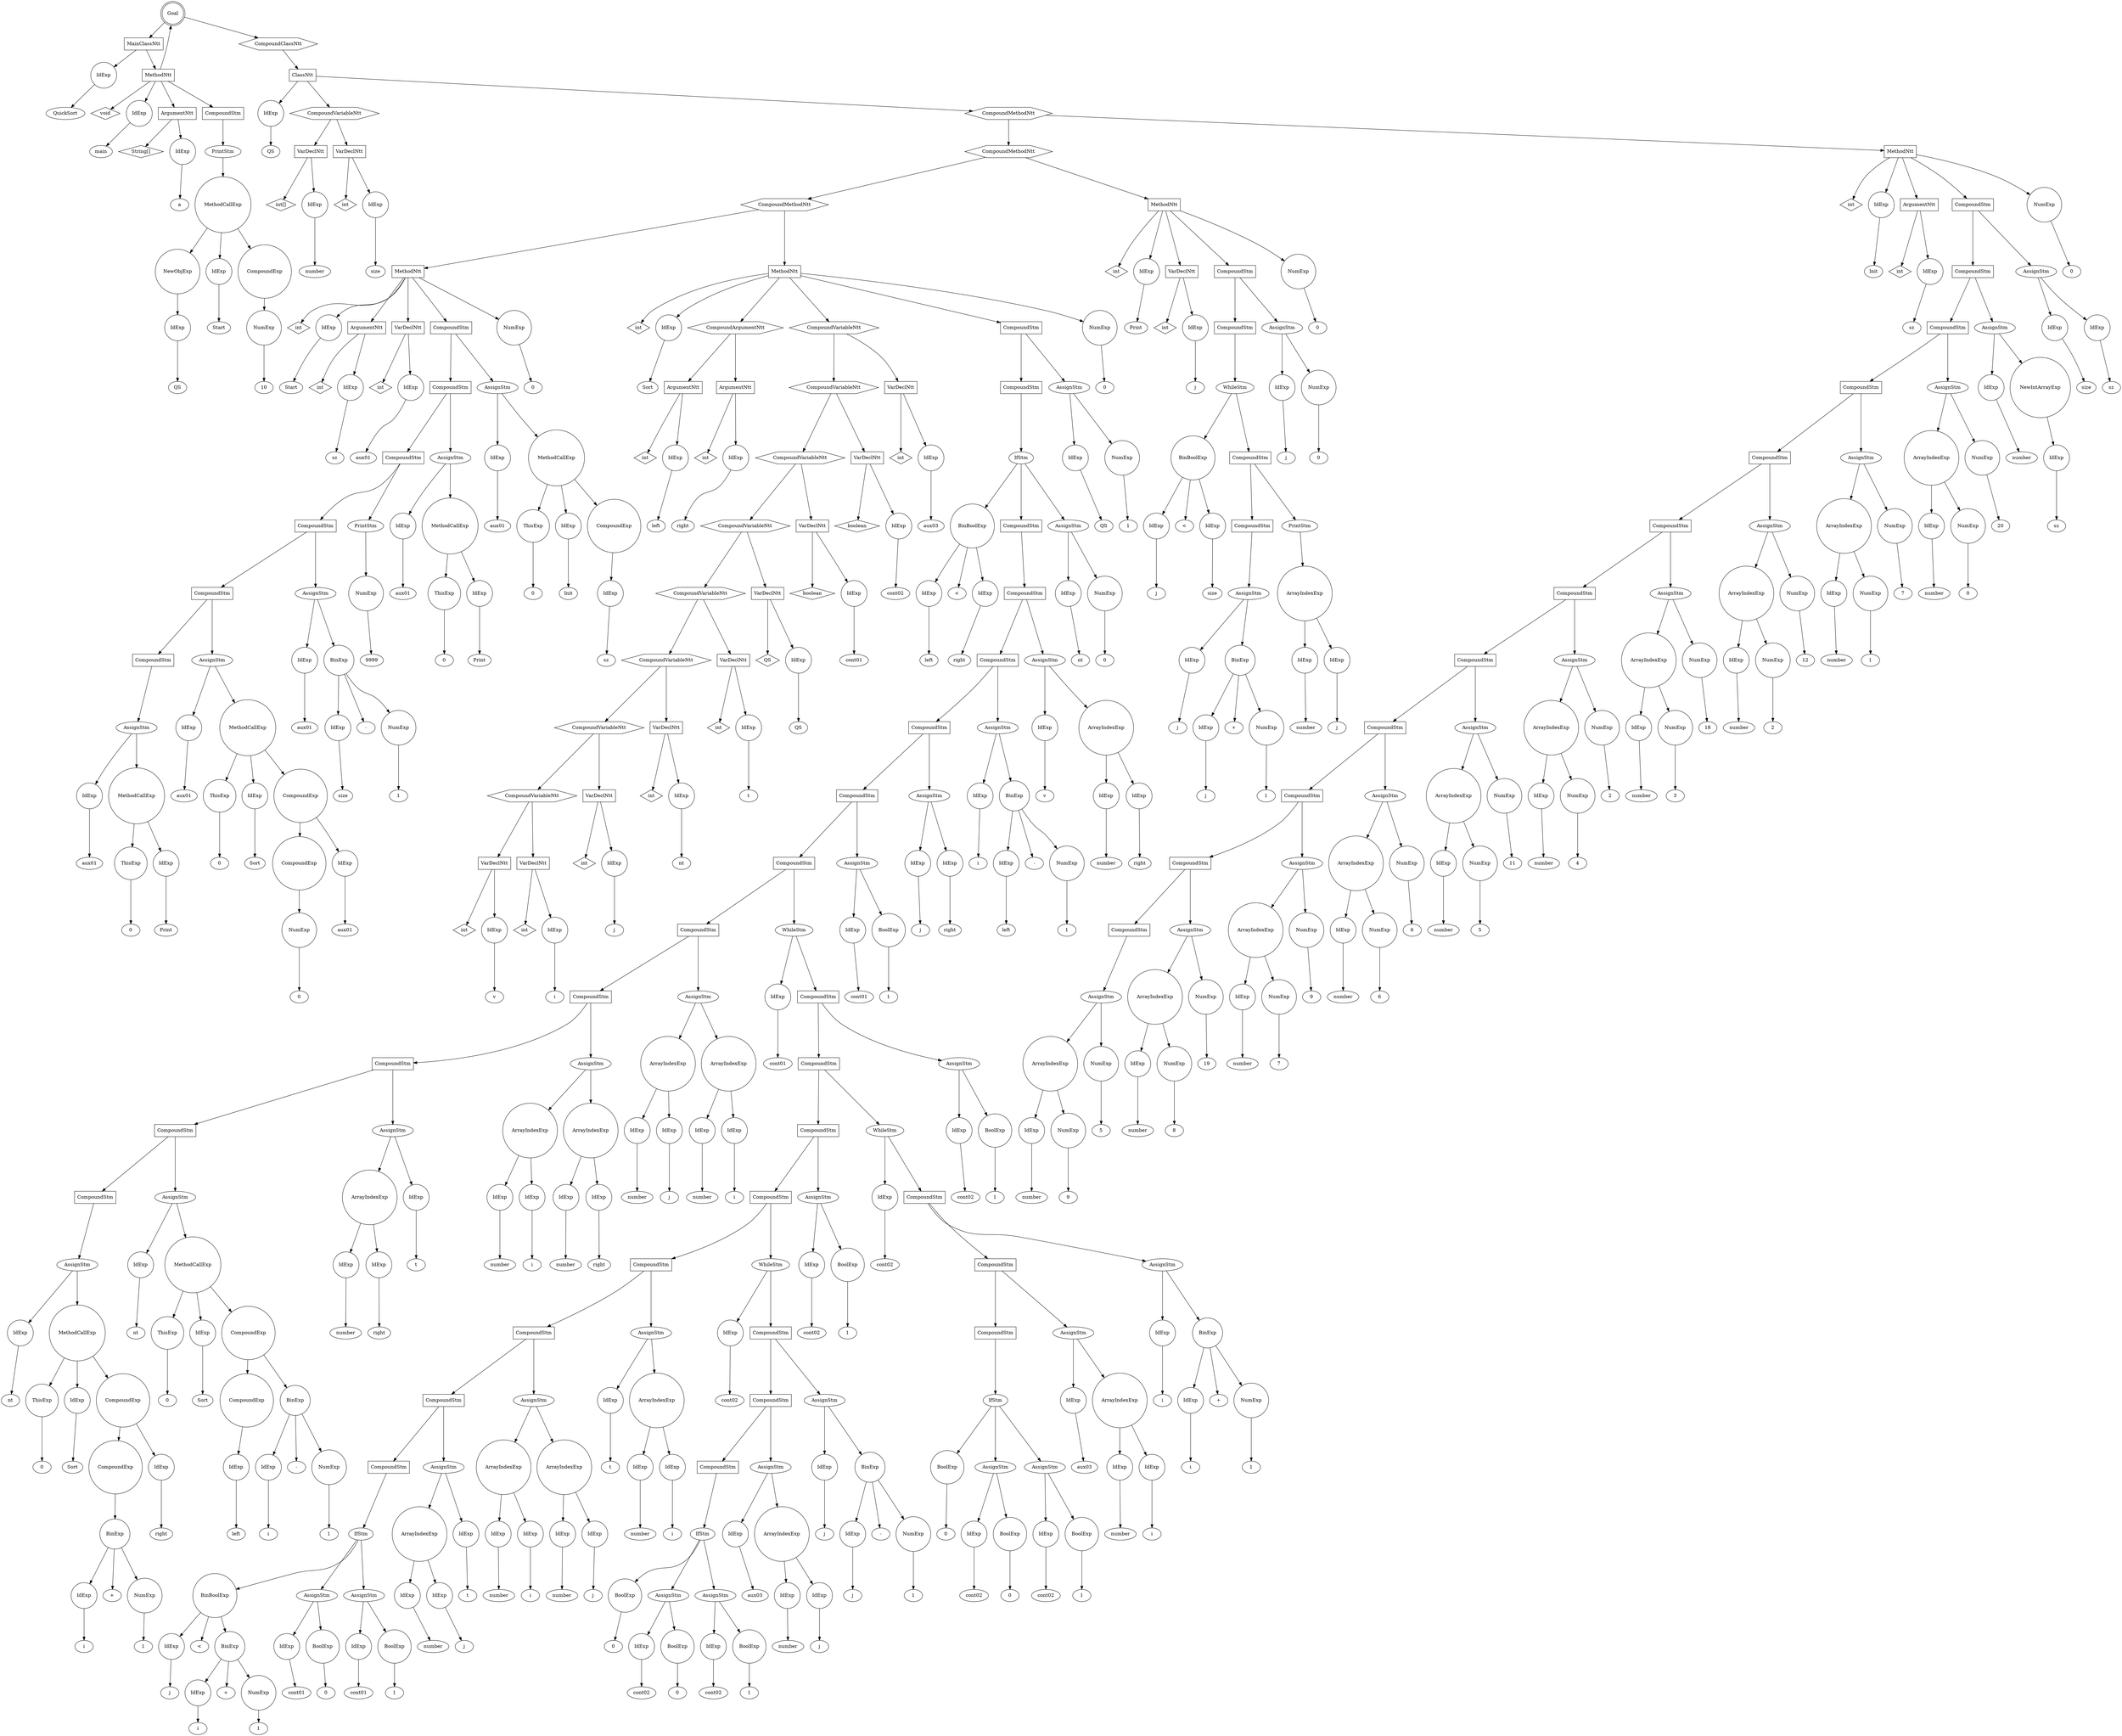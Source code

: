 digraph my_graph {
-1261416800;
-1261416800[label = "Goal", shape = "doublecircle"];
-1261416800->-1261434512;
-1261434512[label = "MainClassNtt", shape = "box"];
-1261434512->-1261434080
-1261434080[label = "IdExp", shape = "circle"];
-1261434080->-1261434064;
-1261434064[label = "QuickSort"];
-1261434512->-1250949296;
-1250949296[label = "MethodNtt", shape = "box"];
-1250949296->-1261434560;
-1261434560[label = "void", shape = "diamond" ];
-1250949296->-1261434608
-1261434608[label = "IdExp", shape = "circle"];
-1261434608->-1261434592;
-1261434592[label = "main"];
-1250949296->-1261434704;
-1261434704[label = "ArgumentNtt", shape = "box"];
-1261434704->-1261434656;
-1261434656[label = "String[]", shape = "diamond" ];
-1261434704->-1261434128
-1261434128[label = "IdExp", shape = "circle"];
-1261434128->-1261434112;
-1261434112[label = "a"];
-1250949296->-1261434464;
-1261434464[label = "CompoundStm", shape = "polygon"];
-1261434464->-1259338736;
-1259338736[label = "PrintStm", shape = "ellipse"];
-1259338736->-1261434416
-1261434416[label = "MethodCallExp", shape = "circle"];
-1261434416->-1261434224
-1261434224[label = "NewObjExp", shape = "circle"];
-1261434224->-1261434176
-1261434176[label = "IdExp", shape = "circle"];
-1261434176->-1261434160;
-1261434160[label = "QS"];
-1261434416->-1261434272
-1261434272[label = "IdExp", shape = "circle"];
-1261434272->-1261434256;
-1261434256[label = "Start"];
-1261434416->-1261434368;
-1261434368[label = "CompoundExp", shape = "circle"];
-1261434368->-1261434320
-1261434320[label = "NumExp", shape = "circle"];
-1261434320->-1261434304;
-1261434304[label = "10"];
-1250949296->-1261416800->-1261416752;
-1261416752[label = "CompoundClassNtt", shape = "hexagon"];
-1261416752->-1261416704;
-1261416704[label = "ClassNtt", shape = "box"];
-1261416704->-1261434896
-1261434896[label = "IdExp", shape = "circle"];
-1261434896->-1261434880;
-1261434880[label = "QS"];
-1261416704->-1261435280;
-1261435280[label = "CompoundVariableNtt", shape = "hexagon"];
-1261435280->-1261435040;
-1261435040[label = "VarDeclNtt", shape = "box"];
-1261435040->-1261434944;
-1261434944[label = "int[]", shape = "diamond" ];
-1261435040->-1261434992
-1261434992[label = "IdExp", shape = "circle"];
-1261434992->-1261434976;
-1261434976[label = "number"];
-1261435280->-1261435232;
-1261435232[label = "VarDeclNtt", shape = "box"];
-1261435232->-1261435136;
-1261435136[label = "int", shape = "diamond" ];
-1261435232->-1261435184
-1261435184[label = "IdExp", shape = "circle"];
-1261435184->-1261435168;
-1261435168[label = "size"];
-1261416704->-1261416656;
-1261416656[label = "CompoundMethodNtt", shape = "hexagon"];
-1261416656->-1261419104;
-1261419104[label = "CompoundMethodNtt", shape = "hexagon"];
-1261419104->-1261423952;
-1261423952[label = "CompoundMethodNtt", shape = "hexagon"];
-1261423952->-1250949808;
-1250949808[label = "MethodNtt", shape = "box"];
-1250949808->-1261435328;
-1261435328[label = "int", shape = "diamond" ];
-1250949808->-1261435376
-1261435376[label = "IdExp", shape = "circle"];
-1261435376->-1261435360;
-1261435360[label = "Start"];
-1250949808->-1261435520;
-1261435520[label = "ArgumentNtt", shape = "box"];
-1261435520->-1261435424;
-1261435424[label = "int", shape = "diamond" ];
-1261435520->-1261435472
-1261435472[label = "IdExp", shape = "circle"];
-1261435472->-1261435456;
-1261435456[label = "sz"];
-1250949808->-1261435712;
-1261435712[label = "VarDeclNtt", shape = "box"];
-1261435712->-1261435616;
-1261435616[label = "int", shape = "diamond" ];
-1261435712->-1261435664
-1261435664[label = "IdExp", shape = "circle"];
-1261435664->-1261435648;
-1261435648[label = "aux01"];
-1250949808->-1261431440;
-1261431440[label = "CompoundStm", shape = "polygon"];
-1261431440->-1261431392;
-1261431392[label = "CompoundStm", shape = "polygon"];
-1261431392->-1261431344;
-1261431344[label = "CompoundStm", shape = "polygon"];
-1261431344->-1261431296;
-1261431296[label = "CompoundStm", shape = "polygon"];
-1261431296->-1261431248;
-1261431248[label = "CompoundStm", shape = "polygon"];
-1261431248->-1261431200;
-1261431200[label = "CompoundStm", shape = "polygon"];
-1261431200->-1261431152;
-1261431152[label = "AssignStm", shape = "ellipse"];
-1261431152->-1261430960
-1261430960[label = "IdExp", shape = "circle"];
-1261430960->-1261430944;
-1261430944[label = "aux01"];
-1261431152->-1261431104
-1261431104[label = "MethodCallExp", shape = "circle"];
-1261431104->-1261431008
-1261431008[label = "ThisExp", shape = "circle"];
-1261431008->-1261430992;
-1261430992[label = "0"];
-1261431104->-1261431056
-1261431056[label = "IdExp", shape = "circle"];
-1261431056->-1261431040;
-1261431040[label = "Print"];
-1261431248->-1261430912;
-1261430912[label = "AssignStm", shape = "ellipse"];
-1261430912->-1261436672
-1261436672[label = "IdExp", shape = "circle"];
-1261436672->-1261436656;
-1261436656[label = "aux01"];
-1261430912->-1261430864
-1261430864[label = "MethodCallExp", shape = "circle"];
-1261430864->-1261436720
-1261436720[label = "ThisExp", shape = "circle"];
-1261436720->-1261436704;
-1261436704[label = "0"];
-1261430864->-1261436768
-1261436768[label = "IdExp", shape = "circle"];
-1261436768->-1261436752;
-1261436752[label = "Sort"];
-1261430864->-1261430816;
-1261430816[label = "CompoundExp", shape = "circle"];
-1261430816->-1261436864;
-1261436864[label = "CompoundExp", shape = "circle"];
-1261436864->-1261436816
-1261436816[label = "NumExp", shape = "circle"];
-1261436816->-1261436800;
-1261436800[label = "0"];
-1261430816->-1261436912
-1261436912[label = "IdExp", shape = "circle"];
-1261436912->-1261436896;
-1261436896[label = "aux01"];
-1261431296->-1261436624;
-1261436624[label = "AssignStm", shape = "ellipse"];
-1261436624->-1261436432
-1261436432[label = "IdExp", shape = "circle"];
-1261436432->-1261436416;
-1261436416[label = "aux01"];
-1261436624->-1261436576;
-1261436576[label = "BinExp", shape = "circle"];
-1261436576->-1261436480
-1261436480[label = "IdExp", shape = "circle"];
-1261436480->-1261436464;
-1261436464[label = "size"];
-1261436576->-1261436552;
-1261436552[label = "-" ];
-1261436576->-1261436528
-1261436528[label = "NumExp", shape = "circle"];
-1261436528->-1261436512;
-1261436512[label = "1"];
-1261431344->-1259339600;
-1259339600[label = "PrintStm", shape = "ellipse"];
-1259339600->-1261436384
-1261436384[label = "NumExp", shape = "circle"];
-1261436384->-1261436368;
-1261436368[label = "9999"];
-1261431392->-1261436336;
-1261436336[label = "AssignStm", shape = "ellipse"];
-1261436336->-1261436144
-1261436144[label = "IdExp", shape = "circle"];
-1261436144->-1261436128;
-1261436128[label = "aux01"];
-1261436336->-1261436288
-1261436288[label = "MethodCallExp", shape = "circle"];
-1261436288->-1261436192
-1261436192[label = "ThisExp", shape = "circle"];
-1261436192->-1261436176;
-1261436176[label = "0"];
-1261436288->-1261436240
-1261436240[label = "IdExp", shape = "circle"];
-1261436240->-1261436224;
-1261436224[label = "Print"];
-1261431440->-1261436096;
-1261436096[label = "AssignStm", shape = "ellipse"];
-1261436096->-1261435808
-1261435808[label = "IdExp", shape = "circle"];
-1261435808->-1261435792;
-1261435792[label = "aux01"];
-1261436096->-1261436048
-1261436048[label = "MethodCallExp", shape = "circle"];
-1261436048->-1261435856
-1261435856[label = "ThisExp", shape = "circle"];
-1261435856->-1261435840;
-1261435840[label = "0"];
-1261436048->-1261435904
-1261435904[label = "IdExp", shape = "circle"];
-1261435904->-1261435888;
-1261435888[label = "Init"];
-1261436048->-1261436000;
-1261436000[label = "CompoundExp", shape = "circle"];
-1261436000->-1261435952
-1261435952[label = "IdExp", shape = "circle"];
-1261435952->-1261435936;
-1261435936[label = "sz"];
-1250949808->-1261431488
-1261431488[label = "NumExp", shape = "circle"];
-1261431488->-1261431472;
-1261431472[label = "0"];
-1261423952->-1250950512;
-1250950512[label = "MethodNtt", shape = "box"];
-1250950512->-1261431584;
-1261431584[label = "int", shape = "diamond" ];
-1250950512->-1261431632
-1261431632[label = "IdExp", shape = "circle"];
-1261431632->-1261431616;
-1261431616[label = "Sort"];
-1250950512->-1261432016;
-1261432016[label = "CompoundArgumentNtt", shape = "hexagon"];
-1261432016->-1261431776;
-1261431776[label = "ArgumentNtt", shape = "box"];
-1261431776->-1261431680;
-1261431680[label = "int", shape = "diamond" ];
-1261431776->-1261431728
-1261431728[label = "IdExp", shape = "circle"];
-1261431728->-1261431712;
-1261431712[label = "left"];
-1261432016->-1261431968;
-1261431968[label = "ArgumentNtt", shape = "box"];
-1261431968->-1261431872;
-1261431872[label = "int", shape = "diamond" ];
-1261431968->-1261431920
-1261431920[label = "IdExp", shape = "circle"];
-1261431920->-1261431904;
-1261431904[label = "right"];
-1250950512->-1261433792;
-1261433792[label = "CompoundVariableNtt", shape = "hexagon"];
-1261433792->-1261433600;
-1261433600[label = "CompoundVariableNtt", shape = "hexagon"];
-1261433600->-1261433408;
-1261433408[label = "CompoundVariableNtt", shape = "hexagon"];
-1261433408->-1261433216;
-1261433216[label = "CompoundVariableNtt", shape = "hexagon"];
-1261433216->-1261432976;
-1261432976[label = "CompoundVariableNtt", shape = "hexagon"];
-1261432976->-1261432784;
-1261432784[label = "CompoundVariableNtt", shape = "hexagon"];
-1261432784->-1261432592;
-1261432592[label = "CompoundVariableNtt", shape = "hexagon"];
-1261432592->-1261432400;
-1261432400[label = "CompoundVariableNtt", shape = "hexagon"];
-1261432400->-1261432160;
-1261432160[label = "VarDeclNtt", shape = "box"];
-1261432160->-1261432064;
-1261432064[label = "int", shape = "diamond" ];
-1261432160->-1261432112
-1261432112[label = "IdExp", shape = "circle"];
-1261432112->-1261432096;
-1261432096[label = "v"];
-1261432400->-1261432352;
-1261432352[label = "VarDeclNtt", shape = "box"];
-1261432352->-1261432256;
-1261432256[label = "int", shape = "diamond" ];
-1261432352->-1261432304
-1261432304[label = "IdExp", shape = "circle"];
-1261432304->-1261432288;
-1261432288[label = "i"];
-1261432592->-1261432544;
-1261432544[label = "VarDeclNtt", shape = "box"];
-1261432544->-1261432448;
-1261432448[label = "int", shape = "diamond" ];
-1261432544->-1261432496
-1261432496[label = "IdExp", shape = "circle"];
-1261432496->-1261432480;
-1261432480[label = "j"];
-1261432784->-1261432736;
-1261432736[label = "VarDeclNtt", shape = "box"];
-1261432736->-1261432640;
-1261432640[label = "int", shape = "diamond" ];
-1261432736->-1261432688
-1261432688[label = "IdExp", shape = "circle"];
-1261432688->-1261432672;
-1261432672[label = "nt"];
-1261432976->-1261432928;
-1261432928[label = "VarDeclNtt", shape = "box"];
-1261432928->-1261432832;
-1261432832[label = "int", shape = "diamond" ];
-1261432928->-1261432880
-1261432880[label = "IdExp", shape = "circle"];
-1261432880->-1261432864;
-1261432864[label = "t"];
-1261433216->-1261433168;
-1261433168[label = "VarDeclNtt", shape = "box"];
-1261433168->-1261433072;
-1261433072[label = "QS", shape = "diamond" ];
-1261433168->-1261433120
-1261433120[label = "IdExp", shape = "circle"];
-1261433120->-1261433104;
-1261433104[label = "QS"];
-1261433408->-1261433360;
-1261433360[label = "VarDeclNtt", shape = "box"];
-1261433360->-1261433264;
-1261433264[label = "boolean", shape = "diamond" ];
-1261433360->-1261433312
-1261433312[label = "IdExp", shape = "circle"];
-1261433312->-1261433296;
-1261433296[label = "cont01"];
-1261433600->-1261433552;
-1261433552[label = "VarDeclNtt", shape = "box"];
-1261433552->-1261433456;
-1261433456[label = "boolean", shape = "diamond" ];
-1261433552->-1261433504
-1261433504[label = "IdExp", shape = "circle"];
-1261433504->-1261433488;
-1261433488[label = "cont02"];
-1261433792->-1261433744;
-1261433744[label = "VarDeclNtt", shape = "box"];
-1261433744->-1261433648;
-1261433648[label = "int", shape = "diamond" ];
-1261433744->-1261433696
-1261433696[label = "IdExp", shape = "circle"];
-1261433696->-1261433680;
-1261433680[label = "aux03"];
-1250950512->-1261423856;
-1261423856[label = "CompoundStm", shape = "polygon"];
-1261423856->-1261423808;
-1261423808[label = "CompoundStm", shape = "polygon"];
-1261423808->-1261423760;
-1261423760[label = "IfStm", shape = "ellipse"];
-1261423760->-1261427936;
-1261427936[label = "BinBoolExp", shape = "circle"];
-1261427936->-1261427840
-1261427840[label = "IdExp", shape = "circle"];
-1261427840->-1261427824;
-1261427824[label = "left"];
-1261427936->-1261427912;
-1261427912[label = "<" ];
-1261427936->-1261427888
-1261427888[label = "IdExp", shape = "circle"];
-1261427888->-1261427872;
-1261427872[label = "right"];
-1261423760->-1261423568;
-1261423568[label = "CompoundStm", shape = "polygon"];
-1261423568->-1261423520;
-1261423520[label = "CompoundStm", shape = "polygon"];
-1261423520->-1261423472;
-1261423472[label = "CompoundStm", shape = "polygon"];
-1261423472->-1261423424;
-1261423424[label = "CompoundStm", shape = "polygon"];
-1261423424->-1261423376;
-1261423376[label = "CompoundStm", shape = "polygon"];
-1261423376->-1261423328;
-1261423328[label = "CompoundStm", shape = "polygon"];
-1261423328->-1261423280;
-1261423280[label = "CompoundStm", shape = "polygon"];
-1261423280->-1261423232;
-1261423232[label = "CompoundStm", shape = "polygon"];
-1261423232->-1261423184;
-1261423184[label = "CompoundStm", shape = "polygon"];
-1261423184->-1261423136;
-1261423136[label = "CompoundStm", shape = "polygon"];
-1261423136->-1261423088;
-1261423088[label = "CompoundStm", shape = "polygon"];
-1261423088->-1261423040;
-1261423040[label = "AssignStm", shape = "ellipse"];
-1261423040->-1261422560
-1261422560[label = "IdExp", shape = "circle"];
-1261422560->-1261422544;
-1261422544[label = "nt"];
-1261423040->-1261422992
-1261422992[label = "MethodCallExp", shape = "circle"];
-1261422992->-1261422608
-1261422608[label = "ThisExp", shape = "circle"];
-1261422608->-1261422592;
-1261422592[label = "0"];
-1261422992->-1261422656
-1261422656[label = "IdExp", shape = "circle"];
-1261422656->-1261422640;
-1261422640[label = "Sort"];
-1261422992->-1261422944;
-1261422944[label = "CompoundExp", shape = "circle"];
-1261422944->-1261422848;
-1261422848[label = "CompoundExp", shape = "circle"];
-1261422848->-1261422800;
-1261422800[label = "BinExp", shape = "circle"];
-1261422800->-1261422704
-1261422704[label = "IdExp", shape = "circle"];
-1261422704->-1261422688;
-1261422688[label = "i"];
-1261422800->-1261422776;
-1261422776[label = "+" ];
-1261422800->-1261422752
-1261422752[label = "NumExp", shape = "circle"];
-1261422752->-1261422736;
-1261422736[label = "1"];
-1261422944->-1261422896
-1261422896[label = "IdExp", shape = "circle"];
-1261422896->-1261422880;
-1261422880[label = "right"];
-1261423136->-1261422512;
-1261422512[label = "AssignStm", shape = "ellipse"];
-1261422512->-1261422032
-1261422032[label = "IdExp", shape = "circle"];
-1261422032->-1261422016;
-1261422016[label = "nt"];
-1261422512->-1261422464
-1261422464[label = "MethodCallExp", shape = "circle"];
-1261422464->-1261422080
-1261422080[label = "ThisExp", shape = "circle"];
-1261422080->-1261422064;
-1261422064[label = "0"];
-1261422464->-1261422128
-1261422128[label = "IdExp", shape = "circle"];
-1261422128->-1261422112;
-1261422112[label = "Sort"];
-1261422464->-1261422416;
-1261422416[label = "CompoundExp", shape = "circle"];
-1261422416->-1261422224;
-1261422224[label = "CompoundExp", shape = "circle"];
-1261422224->-1261422176
-1261422176[label = "IdExp", shape = "circle"];
-1261422176->-1261422160;
-1261422160[label = "left"];
-1261422416->-1261422368;
-1261422368[label = "BinExp", shape = "circle"];
-1261422368->-1261422272
-1261422272[label = "IdExp", shape = "circle"];
-1261422272->-1261422256;
-1261422256[label = "i"];
-1261422368->-1261422344;
-1261422344[label = "-" ];
-1261422368->-1261422320
-1261422320[label = "NumExp", shape = "circle"];
-1261422320->-1261422304;
-1261422304[label = "1"];
-1261423184->-1261421984;
-1261421984[label = "AssignStm", shape = "ellipse"];
-1261421984->-1261421888
-1261421888[label = "ArrayIndexExp", shape = "circle"];
-1261421888->-1261421792
-1261421792[label = "IdExp", shape = "circle"];
-1261421792->-1261421776;
-1261421776[label = "number"];
-1261421888->-1261421840
-1261421840[label = "IdExp", shape = "circle"];
-1261421840->-1261421824;
-1261421824[label = "right"];
-1261421984->-1261421936
-1261421936[label = "IdExp", shape = "circle"];
-1261421936->-1261421920;
-1261421920[label = "t"];
-1261423232->-1261421744;
-1261421744[label = "AssignStm", shape = "ellipse"];
-1261421744->-1261427696
-1261427696[label = "ArrayIndexExp", shape = "circle"];
-1261427696->-1261427600
-1261427600[label = "IdExp", shape = "circle"];
-1261427600->-1261427584;
-1261427584[label = "number"];
-1261427696->-1261427648
-1261427648[label = "IdExp", shape = "circle"];
-1261427648->-1261427632;
-1261427632[label = "i"];
-1261421744->-1261421696
-1261421696[label = "ArrayIndexExp", shape = "circle"];
-1261421696->-1261421600
-1261421600[label = "IdExp", shape = "circle"];
-1261421600->-1261421584;
-1261421584[label = "number"];
-1261421696->-1261421648
-1261421648[label = "IdExp", shape = "circle"];
-1261421648->-1261421632;
-1261421632[label = "right"];
-1261423280->-1261427552;
-1261427552[label = "AssignStm", shape = "ellipse"];
-1261427552->-1261427360
-1261427360[label = "ArrayIndexExp", shape = "circle"];
-1261427360->-1261427264
-1261427264[label = "IdExp", shape = "circle"];
-1261427264->-1261427248;
-1261427248[label = "number"];
-1261427360->-1261427312
-1261427312[label = "IdExp", shape = "circle"];
-1261427312->-1261427296;
-1261427296[label = "j"];
-1261427552->-1261427504
-1261427504[label = "ArrayIndexExp", shape = "circle"];
-1261427504->-1261427408
-1261427408[label = "IdExp", shape = "circle"];
-1261427408->-1261427392;
-1261427392[label = "number"];
-1261427504->-1261427456
-1261427456[label = "IdExp", shape = "circle"];
-1261427456->-1261427440;
-1261427440[label = "i"];
-1261423328->-1261427216;
-1261427216[label = "WhileStm", shape = "ellipse"];
-1261427216->-1261428752
-1261428752[label = "IdExp", shape = "circle"];
-1261428752->-1261428736;
-1261428736[label = "cont01"];
-1261427216->-1261427168;
-1261427168[label = "CompoundStm", shape = "polygon"];
-1261427168->-1261427120;
-1261427120[label = "CompoundStm", shape = "polygon"];
-1261427120->-1261427072;
-1261427072[label = "CompoundStm", shape = "polygon"];
-1261427072->-1261427024;
-1261427024[label = "CompoundStm", shape = "polygon"];
-1261427024->-1261426976;
-1261426976[label = "CompoundStm", shape = "polygon"];
-1261426976->-1261426928;
-1261426928[label = "CompoundStm", shape = "polygon"];
-1261426928->-1261426880;
-1261426880[label = "CompoundStm", shape = "polygon"];
-1261426880->-1261426832;
-1261426832[label = "CompoundStm", shape = "polygon"];
-1261426832->-1261426784;
-1261426784[label = "IfStm", shape = "ellipse"];
-1261426784->-1261426448;
-1261426448[label = "BinBoolExp", shape = "circle"];
-1261426448->-1261426256
-1261426256[label = "IdExp", shape = "circle"];
-1261426256->-1261426240;
-1261426240[label = "j"];
-1261426448->-1261426424;
-1261426424[label = "<" ];
-1261426448->-1261426400;
-1261426400[label = "BinExp", shape = "circle"];
-1261426400->-1261426304
-1261426304[label = "IdExp", shape = "circle"];
-1261426304->-1261426288;
-1261426288[label = "i"];
-1261426400->-1261426376;
-1261426376[label = "+" ];
-1261426400->-1261426352
-1261426352[label = "NumExp", shape = "circle"];
-1261426352->-1261426336;
-1261426336[label = "1"];
-1261426784->-1261426592;
-1261426592[label = "AssignStm", shape = "ellipse"];
-1261426592->-1261426496
-1261426496[label = "IdExp", shape = "circle"];
-1261426496->-1261426480;
-1261426480[label = "cont01"];
-1261426592->-1261426544
-1261426544[label = "BoolExp", shape = "circle"];
-1261426544->-1261426528;
-1261426528[label = "0"];
-1261426784->-1261426736;
-1261426736[label = "AssignStm", shape = "ellipse"];
-1261426736->-1261426640
-1261426640[label = "IdExp", shape = "circle"];
-1261426640->-1261426624;
-1261426624[label = "cont01"];
-1261426736->-1261426688
-1261426688[label = "BoolExp", shape = "circle"];
-1261426688->-1261426672;
-1261426672[label = "1"];
-1261426880->-1261426208;
-1261426208[label = "AssignStm", shape = "ellipse"];
-1261426208->-1261426112
-1261426112[label = "ArrayIndexExp", shape = "circle"];
-1261426112->-1261426016
-1261426016[label = "IdExp", shape = "circle"];
-1261426016->-1261426000;
-1261426000[label = "number"];
-1261426112->-1261426064
-1261426064[label = "IdExp", shape = "circle"];
-1261426064->-1261426048;
-1261426048[label = "j"];
-1261426208->-1261426160
-1261426160[label = "IdExp", shape = "circle"];
-1261426160->-1261426144;
-1261426144[label = "t"];
-1261426928->-1261425968;
-1261425968[label = "AssignStm", shape = "ellipse"];
-1261425968->-1261425776
-1261425776[label = "ArrayIndexExp", shape = "circle"];
-1261425776->-1261425680
-1261425680[label = "IdExp", shape = "circle"];
-1261425680->-1261425664;
-1261425664[label = "number"];
-1261425776->-1261425728
-1261425728[label = "IdExp", shape = "circle"];
-1261425728->-1261425712;
-1261425712[label = "i"];
-1261425968->-1261425920
-1261425920[label = "ArrayIndexExp", shape = "circle"];
-1261425920->-1261425824
-1261425824[label = "IdExp", shape = "circle"];
-1261425824->-1261425808;
-1261425808[label = "number"];
-1261425920->-1261425872
-1261425872[label = "IdExp", shape = "circle"];
-1261425872->-1261425856;
-1261425856[label = "j"];
-1261426976->-1261425632;
-1261425632[label = "AssignStm", shape = "ellipse"];
-1261425632->-1261425440
-1261425440[label = "IdExp", shape = "circle"];
-1261425440->-1261425424;
-1261425424[label = "t"];
-1261425632->-1261425584
-1261425584[label = "ArrayIndexExp", shape = "circle"];
-1261425584->-1261425488
-1261425488[label = "IdExp", shape = "circle"];
-1261425488->-1261425472;
-1261425472[label = "number"];
-1261425584->-1261425536
-1261425536[label = "IdExp", shape = "circle"];
-1261425536->-1261425520;
-1261425520[label = "i"];
-1261427024->-1261425392;
-1261425392[label = "WhileStm", shape = "ellipse"];
-1261425392->-1261430336
-1261430336[label = "IdExp", shape = "circle"];
-1261430336->-1261430320;
-1261430320[label = "cont02"];
-1261425392->-1261425344;
-1261425344[label = "CompoundStm", shape = "polygon"];
-1261425344->-1261425296;
-1261425296[label = "CompoundStm", shape = "polygon"];
-1261425296->-1261425248;
-1261425248[label = "CompoundStm", shape = "polygon"];
-1261425248->-1261425200;
-1261425200[label = "IfStm", shape = "ellipse"];
-1261425200->-1261424864
-1261424864[label = "BoolExp", shape = "circle"];
-1261424864->-1261424848;
-1261424848[label = "0"];
-1261425200->-1261425008;
-1261425008[label = "AssignStm", shape = "ellipse"];
-1261425008->-1261424912
-1261424912[label = "IdExp", shape = "circle"];
-1261424912->-1261424896;
-1261424896[label = "cont02"];
-1261425008->-1261424960
-1261424960[label = "BoolExp", shape = "circle"];
-1261424960->-1261424944;
-1261424944[label = "0"];
-1261425200->-1261425152;
-1261425152[label = "AssignStm", shape = "ellipse"];
-1261425152->-1261425056
-1261425056[label = "IdExp", shape = "circle"];
-1261425056->-1261425040;
-1261425040[label = "cont02"];
-1261425152->-1261425104
-1261425104[label = "BoolExp", shape = "circle"];
-1261425104->-1261425088;
-1261425088[label = "1"];
-1261425296->-1261424672;
-1261424672[label = "AssignStm", shape = "ellipse"];
-1261424672->-1261430624
-1261430624[label = "IdExp", shape = "circle"];
-1261430624->-1261430608;
-1261430608[label = "aux03"];
-1261424672->-1261430768
-1261430768[label = "ArrayIndexExp", shape = "circle"];
-1261430768->-1261430672
-1261430672[label = "IdExp", shape = "circle"];
-1261430672->-1261430656;
-1261430656[label = "number"];
-1261430768->-1261430720
-1261430720[label = "IdExp", shape = "circle"];
-1261430720->-1261430704;
-1261430704[label = "j"];
-1261425344->-1261430576;
-1261430576[label = "AssignStm", shape = "ellipse"];
-1261430576->-1261430384
-1261430384[label = "IdExp", shape = "circle"];
-1261430384->-1261430368;
-1261430368[label = "j"];
-1261430576->-1261430528;
-1261430528[label = "BinExp", shape = "circle"];
-1261430528->-1261430432
-1261430432[label = "IdExp", shape = "circle"];
-1261430432->-1261430416;
-1261430416[label = "j"];
-1261430528->-1261430504;
-1261430504[label = "-" ];
-1261430528->-1261430480
-1261430480[label = "NumExp", shape = "circle"];
-1261430480->-1261430464;
-1261430464[label = "1"];
-1261427072->-1261430288;
-1261430288[label = "AssignStm", shape = "ellipse"];
-1261430288->-1261430192
-1261430192[label = "IdExp", shape = "circle"];
-1261430192->-1261430176;
-1261430176[label = "cont02"];
-1261430288->-1261430240
-1261430240[label = "BoolExp", shape = "circle"];
-1261430240->-1261430224;
-1261430224[label = "1"];
-1261427120->-1261430144;
-1261430144[label = "WhileStm", shape = "ellipse"];
-1261430144->-1261428944
-1261428944[label = "IdExp", shape = "circle"];
-1261428944->-1261428928;
-1261428928[label = "cont02"];
-1261430144->-1261430096;
-1261430096[label = "CompoundStm", shape = "polygon"];
-1261430096->-1261430048;
-1261430048[label = "CompoundStm", shape = "polygon"];
-1261430048->-1261430000;
-1261430000[label = "CompoundStm", shape = "polygon"];
-1261430000->-1261429952;
-1261429952[label = "IfStm", shape = "ellipse"];
-1261429952->-1261429616
-1261429616[label = "BoolExp", shape = "circle"];
-1261429616->-1261429600;
-1261429600[label = "0"];
-1261429952->-1261429760;
-1261429760[label = "AssignStm", shape = "ellipse"];
-1261429760->-1261429664
-1261429664[label = "IdExp", shape = "circle"];
-1261429664->-1261429648;
-1261429648[label = "cont02"];
-1261429760->-1261429712
-1261429712[label = "BoolExp", shape = "circle"];
-1261429712->-1261429696;
-1261429696[label = "0"];
-1261429952->-1261429904;
-1261429904[label = "AssignStm", shape = "ellipse"];
-1261429904->-1261429808
-1261429808[label = "IdExp", shape = "circle"];
-1261429808->-1261429792;
-1261429792[label = "cont02"];
-1261429904->-1261429856
-1261429856[label = "BoolExp", shape = "circle"];
-1261429856->-1261429840;
-1261429840[label = "1"];
-1261430048->-1261429424;
-1261429424[label = "AssignStm", shape = "ellipse"];
-1261429424->-1261429232
-1261429232[label = "IdExp", shape = "circle"];
-1261429232->-1261429216;
-1261429216[label = "aux03"];
-1261429424->-1261429376
-1261429376[label = "ArrayIndexExp", shape = "circle"];
-1261429376->-1261429280
-1261429280[label = "IdExp", shape = "circle"];
-1261429280->-1261429264;
-1261429264[label = "number"];
-1261429376->-1261429328
-1261429328[label = "IdExp", shape = "circle"];
-1261429328->-1261429312;
-1261429312[label = "i"];
-1261430096->-1261429184;
-1261429184[label = "AssignStm", shape = "ellipse"];
-1261429184->-1261428992
-1261428992[label = "IdExp", shape = "circle"];
-1261428992->-1261428976;
-1261428976[label = "i"];
-1261429184->-1261429136;
-1261429136[label = "BinExp", shape = "circle"];
-1261429136->-1261429040
-1261429040[label = "IdExp", shape = "circle"];
-1261429040->-1261429024;
-1261429024[label = "i"];
-1261429136->-1261429112;
-1261429112[label = "+" ];
-1261429136->-1261429088
-1261429088[label = "NumExp", shape = "circle"];
-1261429088->-1261429072;
-1261429072[label = "1"];
-1261427168->-1261428896;
-1261428896[label = "AssignStm", shape = "ellipse"];
-1261428896->-1261428800
-1261428800[label = "IdExp", shape = "circle"];
-1261428800->-1261428784;
-1261428784[label = "cont02"];
-1261428896->-1261428848
-1261428848[label = "BoolExp", shape = "circle"];
-1261428848->-1261428832;
-1261428832[label = "1"];
-1261423376->-1261428704;
-1261428704[label = "AssignStm", shape = "ellipse"];
-1261428704->-1261428608
-1261428608[label = "IdExp", shape = "circle"];
-1261428608->-1261428592;
-1261428592[label = "cont01"];
-1261428704->-1261428656
-1261428656[label = "BoolExp", shape = "circle"];
-1261428656->-1261428640;
-1261428640[label = "1"];
-1261423424->-1261428560;
-1261428560[label = "AssignStm", shape = "ellipse"];
-1261428560->-1261428464
-1261428464[label = "IdExp", shape = "circle"];
-1261428464->-1261428448;
-1261428448[label = "j"];
-1261428560->-1261428512
-1261428512[label = "IdExp", shape = "circle"];
-1261428512->-1261428496;
-1261428496[label = "right"];
-1261423472->-1261428416;
-1261428416[label = "AssignStm", shape = "ellipse"];
-1261428416->-1261428224
-1261428224[label = "IdExp", shape = "circle"];
-1261428224->-1261428208;
-1261428208[label = "i"];
-1261428416->-1261428368;
-1261428368[label = "BinExp", shape = "circle"];
-1261428368->-1261428272
-1261428272[label = "IdExp", shape = "circle"];
-1261428272->-1261428256;
-1261428256[label = "left"];
-1261428368->-1261428344;
-1261428344[label = "-" ];
-1261428368->-1261428320
-1261428320[label = "NumExp", shape = "circle"];
-1261428320->-1261428304;
-1261428304[label = "1"];
-1261423520->-1261428176;
-1261428176[label = "AssignStm", shape = "ellipse"];
-1261428176->-1261427984
-1261427984[label = "IdExp", shape = "circle"];
-1261427984->-1261427968;
-1261427968[label = "v"];
-1261428176->-1261428128
-1261428128[label = "ArrayIndexExp", shape = "circle"];
-1261428128->-1261428032
-1261428032[label = "IdExp", shape = "circle"];
-1261428032->-1261428016;
-1261428016[label = "number"];
-1261428128->-1261428080
-1261428080[label = "IdExp", shape = "circle"];
-1261428080->-1261428064;
-1261428064[label = "right"];
-1261423760->-1261423712;
-1261423712[label = "AssignStm", shape = "ellipse"];
-1261423712->-1261423616
-1261423616[label = "IdExp", shape = "circle"];
-1261423616->-1261423600;
-1261423600[label = "nt"];
-1261423712->-1261423664
-1261423664[label = "NumExp", shape = "circle"];
-1261423664->-1261423648;
-1261423648[label = "0"];
-1261423856->-1261427792;
-1261427792[label = "AssignStm", shape = "ellipse"];
-1261427792->-1261433840
-1261433840[label = "IdExp", shape = "circle"];
-1261433840->-1261433824;
-1261433824[label = "QS"];
-1261427792->-1261427744
-1261427744[label = "NumExp", shape = "circle"];
-1261427744->-1261427728;
-1261427728[label = "1"];
-1250950512->-1261423904
-1261423904[label = "NumExp", shape = "circle"];
-1261423904->-1261423888;
-1261423888[label = "0"];
-1261419104->-1250950576;
-1250950576[label = "MethodNtt", shape = "box"];
-1250950576->-1261424000;
-1261424000[label = "int", shape = "diamond" ];
-1250950576->-1261424048
-1261424048[label = "IdExp", shape = "circle"];
-1261424048->-1261424032;
-1261424032[label = "Print"];
-1250950576->-1261424192;
-1261424192[label = "VarDeclNtt", shape = "box"];
-1261424192->-1261424096;
-1261424096[label = "int", shape = "diamond" ];
-1261424192->-1261424144
-1261424144[label = "IdExp", shape = "circle"];
-1261424144->-1261424128;
-1261424128[label = "j"];
-1250950576->-1261419008;
-1261419008[label = "CompoundStm", shape = "polygon"];
-1261419008->-1261418960;
-1261418960[label = "CompoundStm", shape = "polygon"];
-1261418960->-1261418912;
-1261418912[label = "WhileStm", shape = "ellipse"];
-1261418912->-1261424528;
-1261424528[label = "BinBoolExp", shape = "circle"];
-1261424528->-1261424432
-1261424432[label = "IdExp", shape = "circle"];
-1261424432->-1261424416;
-1261424416[label = "j"];
-1261424528->-1261424504;
-1261424504[label = "<" ];
-1261424528->-1261424480
-1261424480[label = "IdExp", shape = "circle"];
-1261424480->-1261424464;
-1261424464[label = "size"];
-1261418912->-1261418864;
-1261418864[label = "CompoundStm", shape = "polygon"];
-1261418864->-1261418816;
-1261418816[label = "CompoundStm", shape = "polygon"];
-1261418816->-1261418768;
-1261418768[label = "AssignStm", shape = "ellipse"];
-1261418768->-1261418576
-1261418576[label = "IdExp", shape = "circle"];
-1261418576->-1261418560;
-1261418560[label = "j"];
-1261418768->-1261418720;
-1261418720[label = "BinExp", shape = "circle"];
-1261418720->-1261418624
-1261418624[label = "IdExp", shape = "circle"];
-1261418624->-1261418608;
-1261418608[label = "j"];
-1261418720->-1261418696;
-1261418696[label = "+" ];
-1261418720->-1261418672
-1261418672[label = "NumExp", shape = "circle"];
-1261418672->-1261418656;
-1261418656[label = "1"];
-1261418864->-1259335248;
-1259335248[label = "PrintStm", shape = "ellipse"];
-1259335248->-1261418528
-1261418528[label = "ArrayIndexExp", shape = "circle"];
-1261418528->-1261424576
-1261424576[label = "IdExp", shape = "circle"];
-1261424576->-1261424560;
-1261424560[label = "number"];
-1261418528->-1261424624
-1261424624[label = "IdExp", shape = "circle"];
-1261424624->-1261424608;
-1261424608[label = "j"];
-1261419008->-1261424384;
-1261424384[label = "AssignStm", shape = "ellipse"];
-1261424384->-1261424288
-1261424288[label = "IdExp", shape = "circle"];
-1261424288->-1261424272;
-1261424272[label = "j"];
-1261424384->-1261424336
-1261424336[label = "NumExp", shape = "circle"];
-1261424336->-1261424320;
-1261424320[label = "0"];
-1250950576->-1261419056
-1261419056[label = "NumExp", shape = "circle"];
-1261419056->-1261419040;
-1261419040[label = "0"];
-1261416656->-1250950640;
-1250950640[label = "MethodNtt", shape = "box"];
-1250950640->-1261419152;
-1261419152[label = "int", shape = "diamond" ];
-1250950640->-1261419200
-1261419200[label = "IdExp", shape = "circle"];
-1261419200->-1261419184;
-1261419184[label = "Init"];
-1250950640->-1261419344;
-1261419344[label = "ArgumentNtt", shape = "box"];
-1261419344->-1261419248;
-1261419248[label = "int", shape = "diamond" ];
-1261419344->-1261419296
-1261419296[label = "IdExp", shape = "circle"];
-1261419296->-1261419280;
-1261419280[label = "sz"];
-1250950640->-1261416560;
-1261416560[label = "CompoundStm", shape = "polygon"];
-1261416560->-1261416512;
-1261416512[label = "CompoundStm", shape = "polygon"];
-1261416512->-1261416464;
-1261416464[label = "CompoundStm", shape = "polygon"];
-1261416464->-1261416416;
-1261416416[label = "CompoundStm", shape = "polygon"];
-1261416416->-1261416368;
-1261416368[label = "CompoundStm", shape = "polygon"];
-1261416368->-1261416320;
-1261416320[label = "CompoundStm", shape = "polygon"];
-1261416320->-1261416272;
-1261416272[label = "CompoundStm", shape = "polygon"];
-1261416272->-1261416224;
-1261416224[label = "CompoundStm", shape = "polygon"];
-1261416224->-1261416176;
-1261416176[label = "CompoundStm", shape = "polygon"];
-1261416176->-1261416128;
-1261416128[label = "CompoundStm", shape = "polygon"];
-1261416128->-1261416080;
-1261416080[label = "CompoundStm", shape = "polygon"];
-1261416080->-1261416032;
-1261416032[label = "CompoundStm", shape = "polygon"];
-1261416032->-1261415984;
-1261415984[label = "AssignStm", shape = "ellipse"];
-1261415984->-1261415888
-1261415888[label = "ArrayIndexExp", shape = "circle"];
-1261415888->-1261415792
-1261415792[label = "IdExp", shape = "circle"];
-1261415792->-1261415776;
-1261415776[label = "number"];
-1261415888->-1261415840
-1261415840[label = "NumExp", shape = "circle"];
-1261415840->-1261415824;
-1261415824[label = "9"];
-1261415984->-1261415936
-1261415936[label = "NumExp", shape = "circle"];
-1261415936->-1261415920;
-1261415920[label = "5"];
-1261416080->-1261415744;
-1261415744[label = "AssignStm", shape = "ellipse"];
-1261415744->-1261415648
-1261415648[label = "ArrayIndexExp", shape = "circle"];
-1261415648->-1261415552
-1261415552[label = "IdExp", shape = "circle"];
-1261415552->-1261415536;
-1261415536[label = "number"];
-1261415648->-1261415600
-1261415600[label = "NumExp", shape = "circle"];
-1261415600->-1261415584;
-1261415584[label = "8"];
-1261415744->-1261415696
-1261415696[label = "NumExp", shape = "circle"];
-1261415696->-1261415680;
-1261415680[label = "19"];
-1261416128->-1261415504;
-1261415504[label = "AssignStm", shape = "ellipse"];
-1261415504->-1261421552
-1261421552[label = "ArrayIndexExp", shape = "circle"];
-1261421552->-1261421456
-1261421456[label = "IdExp", shape = "circle"];
-1261421456->-1261421440;
-1261421440[label = "number"];
-1261421552->-1261421504
-1261421504[label = "NumExp", shape = "circle"];
-1261421504->-1261421488;
-1261421488[label = "7"];
-1261415504->-1261415456
-1261415456[label = "NumExp", shape = "circle"];
-1261415456->-1261415440;
-1261415440[label = "9"];
-1261416176->-1261421408;
-1261421408[label = "AssignStm", shape = "ellipse"];
-1261421408->-1261421312
-1261421312[label = "ArrayIndexExp", shape = "circle"];
-1261421312->-1261421216
-1261421216[label = "IdExp", shape = "circle"];
-1261421216->-1261421200;
-1261421200[label = "number"];
-1261421312->-1261421264
-1261421264[label = "NumExp", shape = "circle"];
-1261421264->-1261421248;
-1261421248[label = "6"];
-1261421408->-1261421360
-1261421360[label = "NumExp", shape = "circle"];
-1261421360->-1261421344;
-1261421344[label = "6"];
-1261416224->-1261421168;
-1261421168[label = "AssignStm", shape = "ellipse"];
-1261421168->-1261421072
-1261421072[label = "ArrayIndexExp", shape = "circle"];
-1261421072->-1261420976
-1261420976[label = "IdExp", shape = "circle"];
-1261420976->-1261420960;
-1261420960[label = "number"];
-1261421072->-1261421024
-1261421024[label = "NumExp", shape = "circle"];
-1261421024->-1261421008;
-1261421008[label = "5"];
-1261421168->-1261421120
-1261421120[label = "NumExp", shape = "circle"];
-1261421120->-1261421104;
-1261421104[label = "11"];
-1261416272->-1261420928;
-1261420928[label = "AssignStm", shape = "ellipse"];
-1261420928->-1261420832
-1261420832[label = "ArrayIndexExp", shape = "circle"];
-1261420832->-1261420736
-1261420736[label = "IdExp", shape = "circle"];
-1261420736->-1261420720;
-1261420720[label = "number"];
-1261420832->-1261420784
-1261420784[label = "NumExp", shape = "circle"];
-1261420784->-1261420768;
-1261420768[label = "4"];
-1261420928->-1261420880
-1261420880[label = "NumExp", shape = "circle"];
-1261420880->-1261420864;
-1261420864[label = "2"];
-1261416320->-1261420688;
-1261420688[label = "AssignStm", shape = "ellipse"];
-1261420688->-1261420592
-1261420592[label = "ArrayIndexExp", shape = "circle"];
-1261420592->-1261420496
-1261420496[label = "IdExp", shape = "circle"];
-1261420496->-1261420480;
-1261420480[label = "number"];
-1261420592->-1261420544
-1261420544[label = "NumExp", shape = "circle"];
-1261420544->-1261420528;
-1261420528[label = "3"];
-1261420688->-1261420640
-1261420640[label = "NumExp", shape = "circle"];
-1261420640->-1261420624;
-1261420624[label = "18"];
-1261416368->-1261420448;
-1261420448[label = "AssignStm", shape = "ellipse"];
-1261420448->-1261420352
-1261420352[label = "ArrayIndexExp", shape = "circle"];
-1261420352->-1261420256
-1261420256[label = "IdExp", shape = "circle"];
-1261420256->-1261420240;
-1261420240[label = "number"];
-1261420352->-1261420304
-1261420304[label = "NumExp", shape = "circle"];
-1261420304->-1261420288;
-1261420288[label = "2"];
-1261420448->-1261420400
-1261420400[label = "NumExp", shape = "circle"];
-1261420400->-1261420384;
-1261420384[label = "12"];
-1261416416->-1261420208;
-1261420208[label = "AssignStm", shape = "ellipse"];
-1261420208->-1261420112
-1261420112[label = "ArrayIndexExp", shape = "circle"];
-1261420112->-1261420016
-1261420016[label = "IdExp", shape = "circle"];
-1261420016->-1261420000;
-1261420000[label = "number"];
-1261420112->-1261420064
-1261420064[label = "NumExp", shape = "circle"];
-1261420064->-1261420048;
-1261420048[label = "1"];
-1261420208->-1261420160
-1261420160[label = "NumExp", shape = "circle"];
-1261420160->-1261420144;
-1261420144[label = "7"];
-1261416464->-1261419968;
-1261419968[label = "AssignStm", shape = "ellipse"];
-1261419968->-1261419872
-1261419872[label = "ArrayIndexExp", shape = "circle"];
-1261419872->-1261419776
-1261419776[label = "IdExp", shape = "circle"];
-1261419776->-1261419760;
-1261419760[label = "number"];
-1261419872->-1261419824
-1261419824[label = "NumExp", shape = "circle"];
-1261419824->-1261419808;
-1261419808[label = "0"];
-1261419968->-1261419920
-1261419920[label = "NumExp", shape = "circle"];
-1261419920->-1261419904;
-1261419904[label = "20"];
-1261416512->-1261419728;
-1261419728[label = "AssignStm", shape = "ellipse"];
-1261419728->-1261419584
-1261419584[label = "IdExp", shape = "circle"];
-1261419584->-1261419568;
-1261419568[label = "number"];
-1261419728->-1261419680
-1261419680[label = "NewIntArrayExp", shape = "circle"];
-1261419680->-1261419632
-1261419632[label = "IdExp", shape = "circle"];
-1261419632->-1261419616;
-1261419616[label = "sz"];
-1261416560->-1261419536;
-1261419536[label = "AssignStm", shape = "ellipse"];
-1261419536->-1261419440
-1261419440[label = "IdExp", shape = "circle"];
-1261419440->-1261419424;
-1261419424[label = "size"];
-1261419536->-1261419488
-1261419488[label = "IdExp", shape = "circle"];
-1261419488->-1261419472;
-1261419472[label = "sz"];
-1250950640->-1261416608
-1261416608[label = "NumExp", shape = "circle"];
-1261416608->-1261416592;
-1261416592[label = "0"];

}